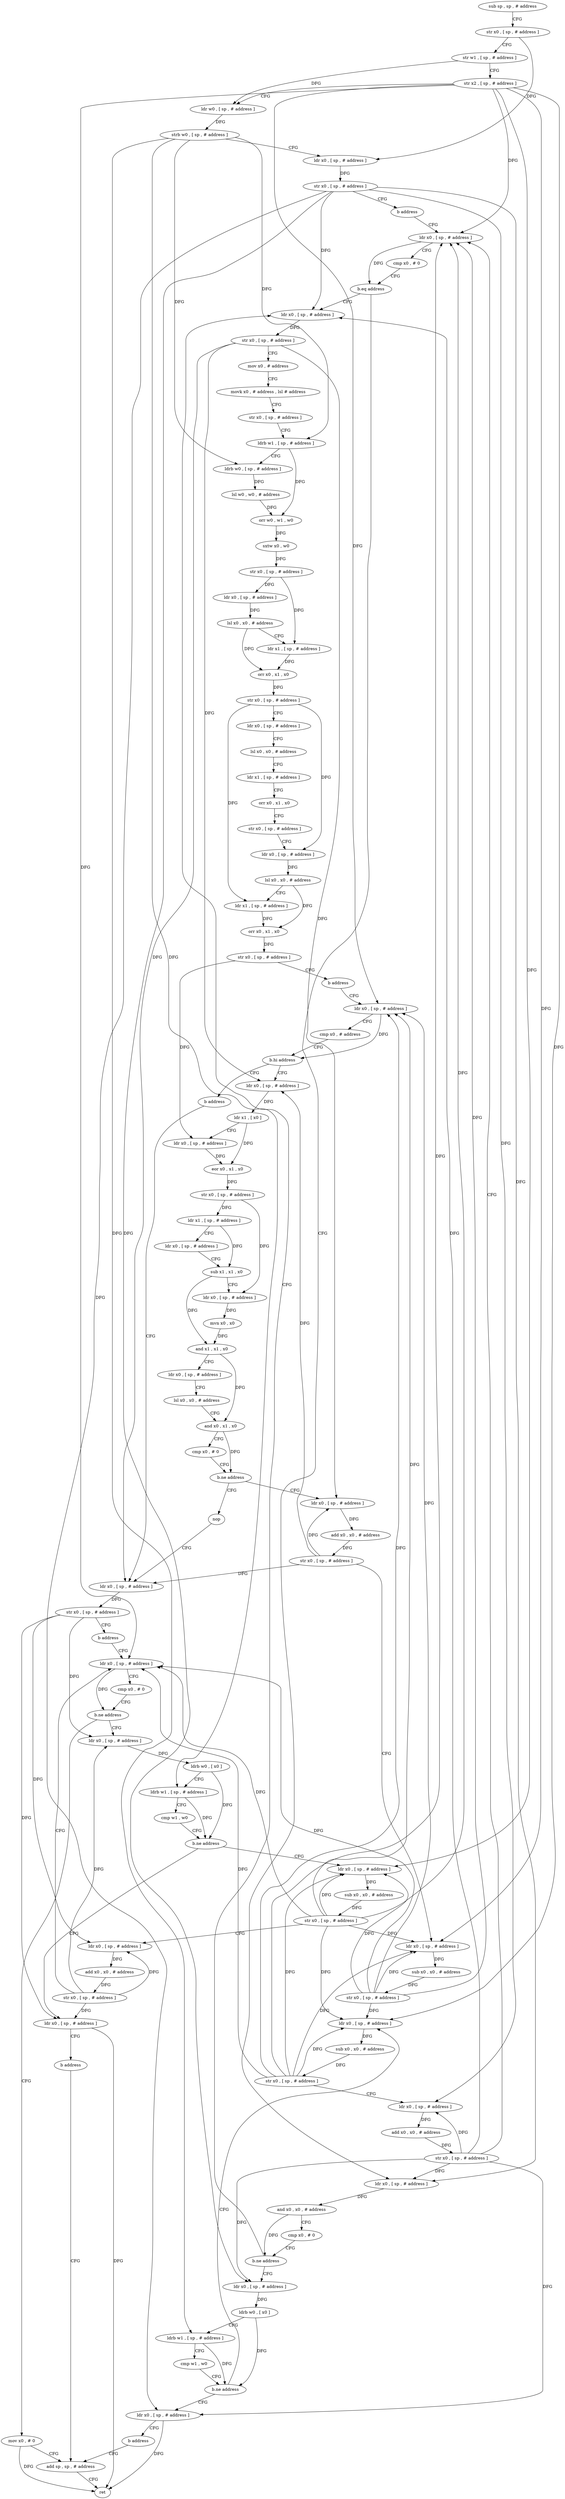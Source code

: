 digraph "func" {
"4527780" [label = "sub sp , sp , # address" ]
"4527784" [label = "str x0 , [ sp , # address ]" ]
"4527788" [label = "str w1 , [ sp , # address ]" ]
"4527792" [label = "str x2 , [ sp , # address ]" ]
"4527796" [label = "ldr w0 , [ sp , # address ]" ]
"4527800" [label = "strb w0 , [ sp , # address ]" ]
"4527804" [label = "ldr x0 , [ sp , # address ]" ]
"4527808" [label = "str x0 , [ sp , # address ]" ]
"4527812" [label = "b address" ]
"4527868" [label = "ldr x0 , [ sp , # address ]" ]
"4527872" [label = "cmp x0 , # 0" ]
"4527876" [label = "b.eq address" ]
"4527896" [label = "ldr x0 , [ sp , # address ]" ]
"4527880" [label = "ldr x0 , [ sp , # address ]" ]
"4527900" [label = "str x0 , [ sp , # address ]" ]
"4527904" [label = "mov x0 , # address" ]
"4527908" [label = "movk x0 , # address , lsl # address" ]
"4527912" [label = "str x0 , [ sp , # address ]" ]
"4527916" [label = "ldrb w1 , [ sp , # address ]" ]
"4527920" [label = "ldrb w0 , [ sp , # address ]" ]
"4527924" [label = "lsl w0 , w0 , # address" ]
"4527928" [label = "orr w0 , w1 , w0" ]
"4527932" [label = "sxtw x0 , w0" ]
"4527936" [label = "str x0 , [ sp , # address ]" ]
"4527940" [label = "ldr x0 , [ sp , # address ]" ]
"4527944" [label = "lsl x0 , x0 , # address" ]
"4527948" [label = "ldr x1 , [ sp , # address ]" ]
"4527952" [label = "orr x0 , x1 , x0" ]
"4527956" [label = "str x0 , [ sp , # address ]" ]
"4527960" [label = "ldr x0 , [ sp , # address ]" ]
"4527964" [label = "lsl x0 , x0 , # address" ]
"4527968" [label = "ldr x1 , [ sp , # address ]" ]
"4527972" [label = "orr x0 , x1 , x0" ]
"4527976" [label = "str x0 , [ sp , # address ]" ]
"4527980" [label = "ldr x0 , [ sp , # address ]" ]
"4527984" [label = "lsl x0 , x0 , # address" ]
"4527988" [label = "ldr x1 , [ sp , # address ]" ]
"4527992" [label = "orr x0 , x1 , x0" ]
"4527996" [label = "str x0 , [ sp , # address ]" ]
"4528000" [label = "b address" ]
"4528092" [label = "ldr x0 , [ sp , # address ]" ]
"4527884" [label = "and x0 , x0 , # address" ]
"4527888" [label = "cmp x0 , # 0" ]
"4527892" [label = "b.ne address" ]
"4527816" [label = "ldr x0 , [ sp , # address ]" ]
"4528096" [label = "cmp x0 , # address" ]
"4528100" [label = "b.hi address" ]
"4528004" [label = "ldr x0 , [ sp , # address ]" ]
"4528104" [label = "b address" ]
"4527820" [label = "ldrb w0 , [ x0 ]" ]
"4527824" [label = "ldrb w1 , [ sp , # address ]" ]
"4527828" [label = "cmp w1 , w0" ]
"4527832" [label = "b.ne address" ]
"4527844" [label = "ldr x0 , [ sp , # address ]" ]
"4527836" [label = "ldr x0 , [ sp , # address ]" ]
"4528008" [label = "ldr x1 , [ x0 ]" ]
"4528012" [label = "ldr x0 , [ sp , # address ]" ]
"4528016" [label = "eor x0 , x1 , x0" ]
"4528020" [label = "str x0 , [ sp , # address ]" ]
"4528024" [label = "ldr x1 , [ sp , # address ]" ]
"4528028" [label = "ldr x0 , [ sp , # address ]" ]
"4528032" [label = "sub x1 , x1 , x0" ]
"4528036" [label = "ldr x0 , [ sp , # address ]" ]
"4528040" [label = "mvn x0 , x0" ]
"4528044" [label = "and x1 , x1 , x0" ]
"4528048" [label = "ldr x0 , [ sp , # address ]" ]
"4528052" [label = "lsl x0 , x0 , # address" ]
"4528056" [label = "and x0 , x1 , x0" ]
"4528060" [label = "cmp x0 , # 0" ]
"4528064" [label = "b.ne address" ]
"4528108" [label = "nop" ]
"4528068" [label = "ldr x0 , [ sp , # address ]" ]
"4528112" [label = "ldr x0 , [ sp , # address ]" ]
"4527848" [label = "sub x0 , x0 , # address" ]
"4527852" [label = "str x0 , [ sp , # address ]" ]
"4527856" [label = "ldr x0 , [ sp , # address ]" ]
"4527860" [label = "add x0 , x0 , # address" ]
"4527864" [label = "str x0 , [ sp , # address ]" ]
"4527840" [label = "b address" ]
"4528192" [label = "add sp , sp , # address" ]
"4528072" [label = "add x0 , x0 , # address" ]
"4528076" [label = "str x0 , [ sp , # address ]" ]
"4528080" [label = "ldr x0 , [ sp , # address ]" ]
"4528084" [label = "sub x0 , x0 , # address" ]
"4528088" [label = "str x0 , [ sp , # address ]" ]
"4528116" [label = "str x0 , [ sp , # address ]" ]
"4528120" [label = "b address" ]
"4528176" [label = "ldr x0 , [ sp , # address ]" ]
"4528196" [label = "ret" ]
"4528180" [label = "cmp x0 , # 0" ]
"4528184" [label = "b.ne address" ]
"4528124" [label = "ldr x0 , [ sp , # address ]" ]
"4528188" [label = "mov x0 , # 0" ]
"4528128" [label = "ldrb w0 , [ x0 ]" ]
"4528132" [label = "ldrb w1 , [ sp , # address ]" ]
"4528136" [label = "cmp w1 , w0" ]
"4528140" [label = "b.ne address" ]
"4528152" [label = "ldr x0 , [ sp , # address ]" ]
"4528144" [label = "ldr x0 , [ sp , # address ]" ]
"4528156" [label = "sub x0 , x0 , # address" ]
"4528160" [label = "str x0 , [ sp , # address ]" ]
"4528164" [label = "ldr x0 , [ sp , # address ]" ]
"4528168" [label = "add x0 , x0 , # address" ]
"4528172" [label = "str x0 , [ sp , # address ]" ]
"4528148" [label = "b address" ]
"4527780" -> "4527784" [ label = "CFG" ]
"4527784" -> "4527788" [ label = "CFG" ]
"4527784" -> "4527804" [ label = "DFG" ]
"4527788" -> "4527792" [ label = "CFG" ]
"4527788" -> "4527796" [ label = "DFG" ]
"4527792" -> "4527796" [ label = "CFG" ]
"4527792" -> "4527868" [ label = "DFG" ]
"4527792" -> "4528092" [ label = "DFG" ]
"4527792" -> "4527844" [ label = "DFG" ]
"4527792" -> "4528080" [ label = "DFG" ]
"4527792" -> "4528176" [ label = "DFG" ]
"4527792" -> "4528152" [ label = "DFG" ]
"4527796" -> "4527800" [ label = "DFG" ]
"4527800" -> "4527804" [ label = "CFG" ]
"4527800" -> "4527916" [ label = "DFG" ]
"4527800" -> "4527920" [ label = "DFG" ]
"4527800" -> "4527824" [ label = "DFG" ]
"4527800" -> "4528132" [ label = "DFG" ]
"4527804" -> "4527808" [ label = "DFG" ]
"4527808" -> "4527812" [ label = "CFG" ]
"4527808" -> "4527896" [ label = "DFG" ]
"4527808" -> "4527880" [ label = "DFG" ]
"4527808" -> "4527816" [ label = "DFG" ]
"4527808" -> "4527856" [ label = "DFG" ]
"4527808" -> "4527836" [ label = "DFG" ]
"4527812" -> "4527868" [ label = "CFG" ]
"4527868" -> "4527872" [ label = "CFG" ]
"4527868" -> "4527876" [ label = "DFG" ]
"4527872" -> "4527876" [ label = "CFG" ]
"4527876" -> "4527896" [ label = "CFG" ]
"4527876" -> "4527880" [ label = "CFG" ]
"4527896" -> "4527900" [ label = "DFG" ]
"4527880" -> "4527884" [ label = "DFG" ]
"4527900" -> "4527904" [ label = "CFG" ]
"4527900" -> "4528004" [ label = "DFG" ]
"4527900" -> "4528068" [ label = "DFG" ]
"4527900" -> "4528112" [ label = "DFG" ]
"4527904" -> "4527908" [ label = "CFG" ]
"4527908" -> "4527912" [ label = "CFG" ]
"4527912" -> "4527916" [ label = "CFG" ]
"4527916" -> "4527920" [ label = "CFG" ]
"4527916" -> "4527928" [ label = "DFG" ]
"4527920" -> "4527924" [ label = "DFG" ]
"4527924" -> "4527928" [ label = "DFG" ]
"4527928" -> "4527932" [ label = "DFG" ]
"4527932" -> "4527936" [ label = "DFG" ]
"4527936" -> "4527940" [ label = "DFG" ]
"4527936" -> "4527948" [ label = "DFG" ]
"4527940" -> "4527944" [ label = "DFG" ]
"4527944" -> "4527948" [ label = "CFG" ]
"4527944" -> "4527952" [ label = "DFG" ]
"4527948" -> "4527952" [ label = "DFG" ]
"4527952" -> "4527956" [ label = "DFG" ]
"4527956" -> "4527960" [ label = "CFG" ]
"4527956" -> "4527980" [ label = "DFG" ]
"4527956" -> "4527988" [ label = "DFG" ]
"4527960" -> "4527964" [ label = "CFG" ]
"4527964" -> "4527968" [ label = "CFG" ]
"4527968" -> "4527972" [ label = "CFG" ]
"4527972" -> "4527976" [ label = "CFG" ]
"4527976" -> "4527980" [ label = "CFG" ]
"4527980" -> "4527984" [ label = "DFG" ]
"4527984" -> "4527988" [ label = "CFG" ]
"4527984" -> "4527992" [ label = "DFG" ]
"4527988" -> "4527992" [ label = "DFG" ]
"4527992" -> "4527996" [ label = "DFG" ]
"4527996" -> "4528000" [ label = "CFG" ]
"4527996" -> "4528012" [ label = "DFG" ]
"4528000" -> "4528092" [ label = "CFG" ]
"4528092" -> "4528096" [ label = "CFG" ]
"4528092" -> "4528100" [ label = "DFG" ]
"4527884" -> "4527888" [ label = "CFG" ]
"4527884" -> "4527892" [ label = "DFG" ]
"4527888" -> "4527892" [ label = "CFG" ]
"4527892" -> "4527816" [ label = "CFG" ]
"4527892" -> "4527896" [ label = "CFG" ]
"4527816" -> "4527820" [ label = "DFG" ]
"4528096" -> "4528100" [ label = "CFG" ]
"4528100" -> "4528004" [ label = "CFG" ]
"4528100" -> "4528104" [ label = "CFG" ]
"4528004" -> "4528008" [ label = "DFG" ]
"4528104" -> "4528112" [ label = "CFG" ]
"4527820" -> "4527824" [ label = "CFG" ]
"4527820" -> "4527832" [ label = "DFG" ]
"4527824" -> "4527828" [ label = "CFG" ]
"4527824" -> "4527832" [ label = "DFG" ]
"4527828" -> "4527832" [ label = "CFG" ]
"4527832" -> "4527844" [ label = "CFG" ]
"4527832" -> "4527836" [ label = "CFG" ]
"4527844" -> "4527848" [ label = "DFG" ]
"4527836" -> "4527840" [ label = "CFG" ]
"4527836" -> "4528196" [ label = "DFG" ]
"4528008" -> "4528012" [ label = "CFG" ]
"4528008" -> "4528016" [ label = "DFG" ]
"4528012" -> "4528016" [ label = "DFG" ]
"4528016" -> "4528020" [ label = "DFG" ]
"4528020" -> "4528024" [ label = "DFG" ]
"4528020" -> "4528036" [ label = "DFG" ]
"4528024" -> "4528028" [ label = "CFG" ]
"4528024" -> "4528032" [ label = "DFG" ]
"4528028" -> "4528032" [ label = "CFG" ]
"4528032" -> "4528036" [ label = "CFG" ]
"4528032" -> "4528044" [ label = "DFG" ]
"4528036" -> "4528040" [ label = "DFG" ]
"4528040" -> "4528044" [ label = "DFG" ]
"4528044" -> "4528048" [ label = "CFG" ]
"4528044" -> "4528056" [ label = "DFG" ]
"4528048" -> "4528052" [ label = "CFG" ]
"4528052" -> "4528056" [ label = "CFG" ]
"4528056" -> "4528060" [ label = "CFG" ]
"4528056" -> "4528064" [ label = "DFG" ]
"4528060" -> "4528064" [ label = "CFG" ]
"4528064" -> "4528108" [ label = "CFG" ]
"4528064" -> "4528068" [ label = "CFG" ]
"4528108" -> "4528112" [ label = "CFG" ]
"4528068" -> "4528072" [ label = "DFG" ]
"4528112" -> "4528116" [ label = "DFG" ]
"4527848" -> "4527852" [ label = "DFG" ]
"4527852" -> "4527856" [ label = "CFG" ]
"4527852" -> "4527868" [ label = "DFG" ]
"4527852" -> "4528092" [ label = "DFG" ]
"4527852" -> "4527844" [ label = "DFG" ]
"4527852" -> "4528080" [ label = "DFG" ]
"4527852" -> "4528176" [ label = "DFG" ]
"4527852" -> "4528152" [ label = "DFG" ]
"4527856" -> "4527860" [ label = "DFG" ]
"4527860" -> "4527864" [ label = "DFG" ]
"4527864" -> "4527868" [ label = "CFG" ]
"4527864" -> "4527896" [ label = "DFG" ]
"4527864" -> "4527880" [ label = "DFG" ]
"4527864" -> "4527816" [ label = "DFG" ]
"4527864" -> "4527856" [ label = "DFG" ]
"4527864" -> "4527836" [ label = "DFG" ]
"4527840" -> "4528192" [ label = "CFG" ]
"4528192" -> "4528196" [ label = "CFG" ]
"4528072" -> "4528076" [ label = "DFG" ]
"4528076" -> "4528080" [ label = "CFG" ]
"4528076" -> "4528004" [ label = "DFG" ]
"4528076" -> "4528068" [ label = "DFG" ]
"4528076" -> "4528112" [ label = "DFG" ]
"4528080" -> "4528084" [ label = "DFG" ]
"4528084" -> "4528088" [ label = "DFG" ]
"4528088" -> "4528092" [ label = "DFG" ]
"4528088" -> "4527868" [ label = "DFG" ]
"4528088" -> "4527844" [ label = "DFG" ]
"4528088" -> "4528080" [ label = "DFG" ]
"4528088" -> "4528176" [ label = "DFG" ]
"4528088" -> "4528152" [ label = "DFG" ]
"4528116" -> "4528120" [ label = "CFG" ]
"4528116" -> "4528124" [ label = "DFG" ]
"4528116" -> "4528164" [ label = "DFG" ]
"4528116" -> "4528144" [ label = "DFG" ]
"4528120" -> "4528176" [ label = "CFG" ]
"4528176" -> "4528180" [ label = "CFG" ]
"4528176" -> "4528184" [ label = "DFG" ]
"4528180" -> "4528184" [ label = "CFG" ]
"4528184" -> "4528124" [ label = "CFG" ]
"4528184" -> "4528188" [ label = "CFG" ]
"4528124" -> "4528128" [ label = "DFG" ]
"4528188" -> "4528192" [ label = "CFG" ]
"4528188" -> "4528196" [ label = "DFG" ]
"4528128" -> "4528132" [ label = "CFG" ]
"4528128" -> "4528140" [ label = "DFG" ]
"4528132" -> "4528136" [ label = "CFG" ]
"4528132" -> "4528140" [ label = "DFG" ]
"4528136" -> "4528140" [ label = "CFG" ]
"4528140" -> "4528152" [ label = "CFG" ]
"4528140" -> "4528144" [ label = "CFG" ]
"4528152" -> "4528156" [ label = "DFG" ]
"4528144" -> "4528148" [ label = "CFG" ]
"4528144" -> "4528196" [ label = "DFG" ]
"4528156" -> "4528160" [ label = "DFG" ]
"4528160" -> "4528164" [ label = "CFG" ]
"4528160" -> "4527868" [ label = "DFG" ]
"4528160" -> "4528092" [ label = "DFG" ]
"4528160" -> "4527844" [ label = "DFG" ]
"4528160" -> "4528080" [ label = "DFG" ]
"4528160" -> "4528176" [ label = "DFG" ]
"4528160" -> "4528152" [ label = "DFG" ]
"4528164" -> "4528168" [ label = "DFG" ]
"4528168" -> "4528172" [ label = "DFG" ]
"4528172" -> "4528176" [ label = "CFG" ]
"4528172" -> "4528124" [ label = "DFG" ]
"4528172" -> "4528164" [ label = "DFG" ]
"4528172" -> "4528144" [ label = "DFG" ]
"4528148" -> "4528192" [ label = "CFG" ]
}
